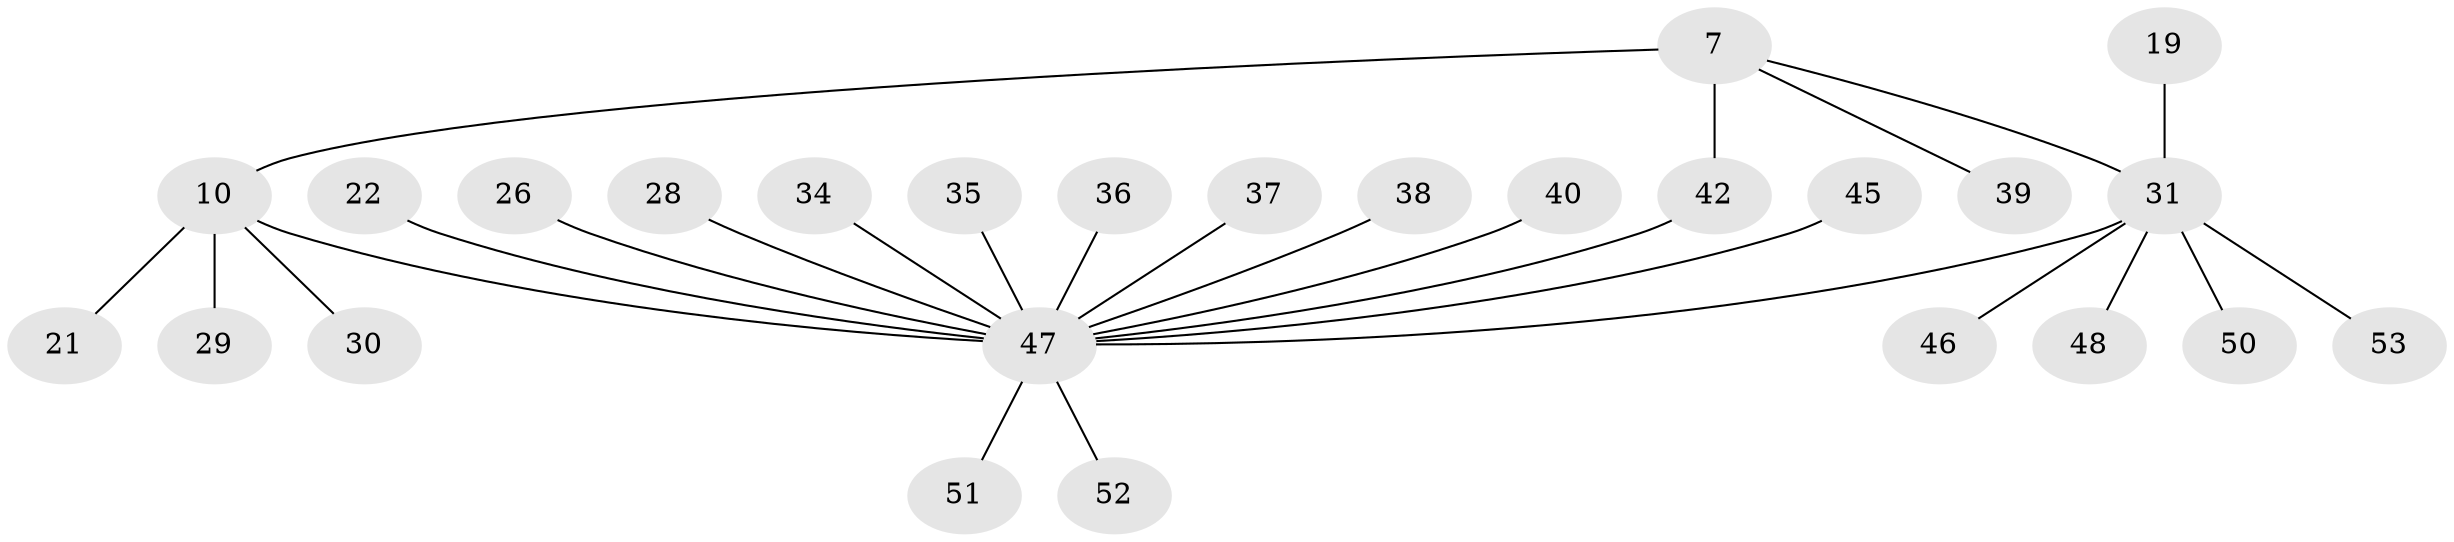 // original degree distribution, {7: 0.05660377358490566, 6: 0.018867924528301886, 5: 0.05660377358490566, 8: 0.03773584905660377, 3: 0.09433962264150944, 4: 0.018867924528301886, 2: 0.24528301886792453, 1: 0.4716981132075472}
// Generated by graph-tools (version 1.1) at 2025/54/03/09/25 04:54:57]
// undirected, 26 vertices, 27 edges
graph export_dot {
graph [start="1"]
  node [color=gray90,style=filled];
  7;
  10 [super="+4"];
  19;
  21;
  22;
  26;
  28;
  29 [super="+9+14"];
  30;
  31 [super="+8"];
  34;
  35;
  36;
  37 [super="+27"];
  38;
  39;
  40;
  42 [super="+13"];
  45;
  46;
  47 [super="+18+25+11"];
  48 [super="+32+33"];
  50 [super="+24"];
  51 [super="+43"];
  52 [super="+41+49"];
  53 [super="+44"];
  7 -- 10 [weight=2];
  7 -- 39;
  7 -- 31;
  7 -- 42;
  10 -- 21;
  10 -- 30;
  10 -- 29;
  10 -- 47 [weight=6];
  19 -- 31;
  22 -- 47;
  26 -- 47;
  28 -- 47;
  31 -- 46;
  31 -- 48;
  31 -- 50;
  31 -- 53;
  31 -- 47 [weight=4];
  34 -- 47;
  35 -- 47;
  36 -- 47 [weight=2];
  37 -- 47;
  38 -- 47;
  40 -- 47;
  42 -- 47;
  45 -- 47;
  47 -- 52;
  47 -- 51;
}
